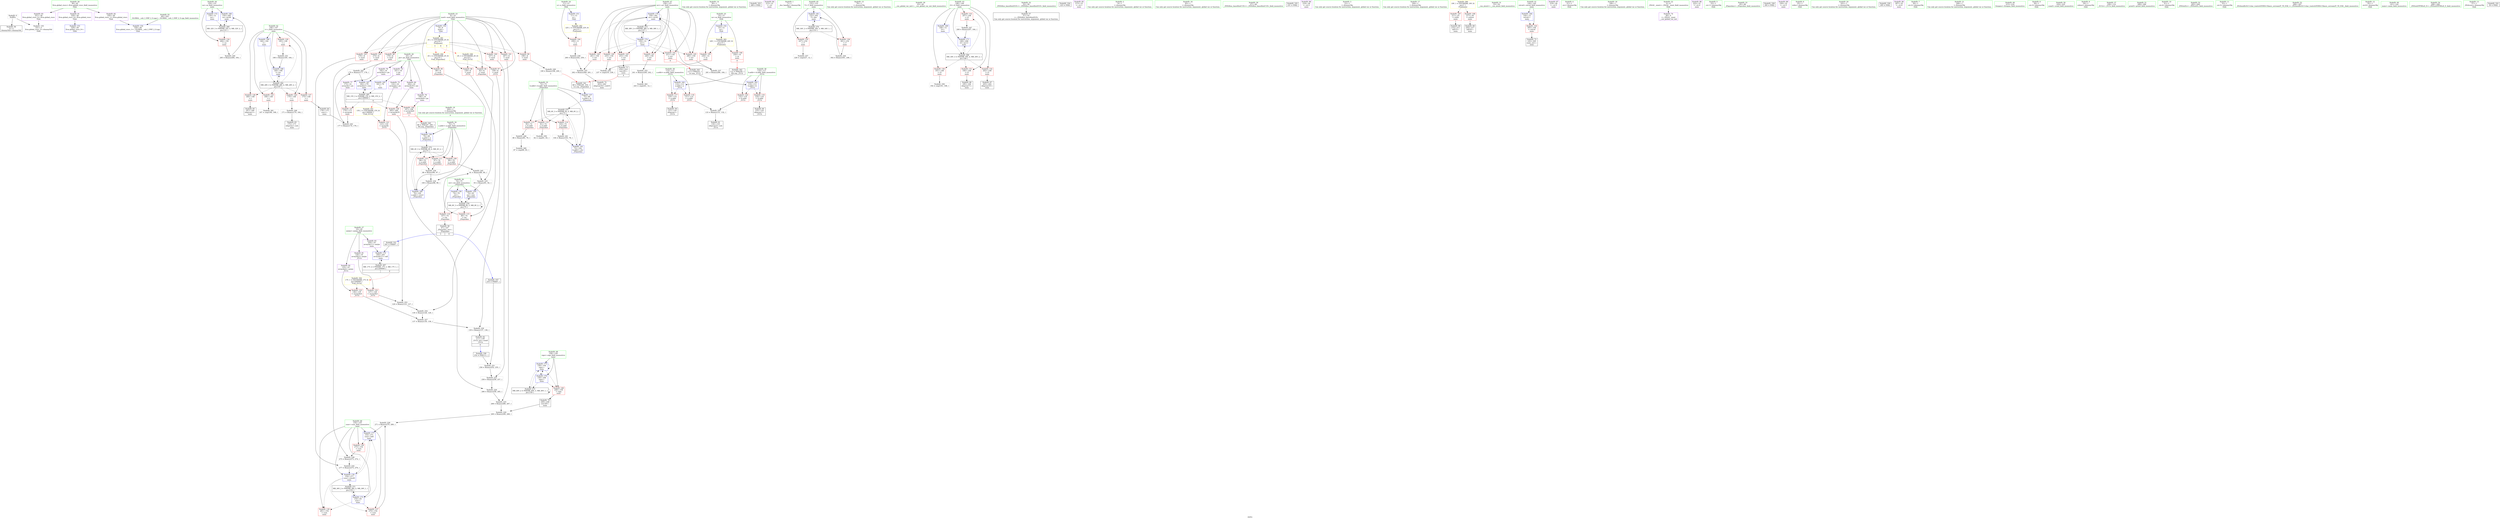 digraph "SVFG" {
	label="SVFG";

	Node0x556cb7b2daf0 [shape=record,color=grey,label="{NodeID: 0\nNullPtr}"];
	Node0x556cb7b2daf0 -> Node0x556cb7b4e420[style=solid];
	Node0x556cb7b2daf0 -> Node0x556cb7b54690[style=solid];
	Node0x556cb7b55b10 [shape=record,color=blue,label="{NodeID: 180\n150\<--285\nca\<--inc44\nmain\n}"];
	Node0x556cb7b55b10 -> Node0x556cb7b681c0[style=dashed];
	Node0x556cb7b4cd00 [shape=record,color=red,label="{NodeID: 97\n138\<--8\n\<--mod\n_Z1Cii\n}"];
	Node0x556cb7b4cd00 -> Node0x556cb7b59a80[style=solid];
	Node0x556cb7b4b090 [shape=record,color=green,label="{NodeID: 14\n39\<--1\n\<--dummyObj\nCan only get source location for instruction, argument, global var or function.}"];
	Node0x556cb7b4d860 [shape=record,color=red,label="{NodeID: 111\n97\<--70\n\<--a.addr\n_Z5quickxx\n}"];
	Node0x556cb7b4d860 -> Node0x556cb7b5a800[style=solid];
	Node0x556cb7b4ba70 [shape=record,color=green,label="{NodeID: 28\n38\<--42\nllvm.global_ctors\<--llvm.global_ctors_field_insensitive\nGlob }"];
	Node0x556cb7b4ba70 -> Node0x556cb7b500f0[style=solid];
	Node0x556cb7b4ba70 -> Node0x556cb7b501f0[style=solid];
	Node0x556cb7b4ba70 -> Node0x556cb7b502f0[style=solid];
	Node0x556cb7b52d40 [shape=record,color=red,label="{NodeID: 125\n166\<--146\n\<--i\nmain\n}"];
	Node0x556cb7b52d40 -> Node0x556cb7b52040[style=solid];
	Node0x556cb7b4c750 [shape=record,color=green,label="{NodeID: 42\n146\<--147\ni\<--i_field_insensitive\nmain\n}"];
	Node0x556cb7b4c750 -> Node0x556cb7b52d40[style=solid];
	Node0x556cb7b4c750 -> Node0x556cb7b52e10[style=solid];
	Node0x556cb7b4c750 -> Node0x556cb7b52ee0[style=solid];
	Node0x556cb7b4c750 -> Node0x556cb7b52fb0[style=solid];
	Node0x556cb7b4c750 -> Node0x556cb7b53080[style=solid];
	Node0x556cb7b4c750 -> Node0x556cb7b54fb0[style=solid];
	Node0x556cb7b4c750 -> Node0x556cb7b55150[style=solid];
	Node0x556cb7b538a0 [shape=record,color=red,label="{NodeID: 139\n291\<--154\n\<--sum\nmain\n}"];
	Node0x556cb7b4e420 [shape=record,color=black,label="{NodeID: 56\n2\<--3\ndummyVal\<--dummyVal\n}"];
	Node0x556cb7b5a380 [shape=record,color=grey,label="{NodeID: 236\n275 = Binary(273, 274, )\n}"];
	Node0x556cb7b5a380 -> Node0x556cb7b59d80[style=solid];
	Node0x556cb7b54490 [shape=record,color=blue,label="{NodeID: 153\n329\<--39\nllvm.global_ctors_0\<--\nGlob }"];
	Node0x556cb7b4efe0 [shape=record,color=black,label="{NodeID: 70\n249\<--248\nconv26\<--\nmain\n}"];
	Node0x556cb7b4efe0 -> Node0x556cb7b59900[style=solid];
	Node0x556cb7b7c4e0 [shape=record,color=black,label="{NodeID: 333\n288 = PHI()\n}"];
	Node0x556cb7b5b880 [shape=record,color=grey,label="{NodeID: 250\n133 = Binary(131, 132, )\n}"];
	Node0x556cb7b5b880 -> Node0x556cb7b4e890[style=solid];
	Node0x556cb7b55080 [shape=record,color=blue,label="{NodeID: 167\n182\<--179\narrayidx2\<--rem\nmain\n}"];
	Node0x556cb7b55080 -> Node0x556cb7b66dc0[style=dashed];
	Node0x556cb7b4fb40 [shape=record,color=purple,label="{NodeID: 84\n212\<--21\n\<--.str\nmain\n}"];
	Node0x556cb7b41cd0 [shape=record,color=green,label="{NodeID: 1\n7\<--1\n__dso_handle\<--dummyObj\nGlob }"];
	Node0x556cb7b668c0 [shape=record,color=black,label="{NodeID: 264\nMR_28V_3 = PHI(MR_28V_4, MR_28V_2, )\npts\{147 \}\n}"];
	Node0x556cb7b668c0 -> Node0x556cb7b52d40[style=dashed];
	Node0x556cb7b668c0 -> Node0x556cb7b52e10[style=dashed];
	Node0x556cb7b668c0 -> Node0x556cb7b52ee0[style=dashed];
	Node0x556cb7b668c0 -> Node0x556cb7b52fb0[style=dashed];
	Node0x556cb7b668c0 -> Node0x556cb7b53080[style=dashed];
	Node0x556cb7b668c0 -> Node0x556cb7b55150[style=dashed];
	Node0x556cb7b55be0 [shape=record,color=blue,label="{NodeID: 181\n152\<--302\nT\<--dec\nmain\n}"];
	Node0x556cb7b55be0 -> Node0x556cb7b686c0[style=dashed];
	Node0x556cb7b4cdd0 [shape=record,color=red,label="{NodeID: 98\n178\<--8\n\<--mod\nmain\n}"];
	Node0x556cb7b4cdd0 -> Node0x556cb7b5ae00[style=solid];
	Node0x556cb7b4b120 [shape=record,color=green,label="{NodeID: 15\n79\<--1\n\<--dummyObj\nCan only get source location for instruction, argument, global var or function.}"];
	Node0x556cb7b4d930 [shape=record,color=red,label="{NodeID: 112\n81\<--72\n\<--b.addr\n_Z5quickxx\n}"];
	Node0x556cb7b4d930 -> Node0x556cb7b51d40[style=solid];
	Node0x556cb7b4bb70 [shape=record,color=green,label="{NodeID: 29\n43\<--44\n__cxx_global_var_init\<--__cxx_global_var_init_field_insensitive\n}"];
	Node0x556cb7b52e10 [shape=record,color=red,label="{NodeID: 126\n170\<--146\n\<--i\nmain\n}"];
	Node0x556cb7b52e10 -> Node0x556cb7b5b580[style=solid];
	Node0x556cb7b4c820 [shape=record,color=green,label="{NodeID: 43\n148\<--149\ni3\<--i3_field_insensitive\nmain\n}"];
	Node0x556cb7b4c820 -> Node0x556cb7b53150[style=solid];
	Node0x556cb7b4c820 -> Node0x556cb7b53220[style=solid];
	Node0x556cb7b4c820 -> Node0x556cb7b532f0[style=solid];
	Node0x556cb7b4c820 -> Node0x556cb7b533c0[style=solid];
	Node0x556cb7b4c820 -> Node0x556cb7b55220[style=solid];
	Node0x556cb7b4c820 -> Node0x556cb7b553c0[style=solid];
	Node0x556cb7b53970 [shape=record,color=red,label="{NodeID: 140\n235\<--156\n\<--err\nmain\n}"];
	Node0x556cb7b53970 -> Node0x556cb7b51bc0[style=solid];
	Node0x556cb7b4e520 [shape=record,color=black,label="{NodeID: 57\n51\<--52\n\<--_ZNSt8ios_base4InitD1Ev\nCan only get source location for instruction, argument, global var or function.}"];
	Node0x556cb7b5a500 [shape=record,color=grey,label="{NodeID: 237\n281 = Binary(280, 164, )\n}"];
	Node0x556cb7b5a500 -> Node0x556cb7b55a40[style=solid];
	Node0x556cb7b54590 [shape=record,color=blue,label="{NodeID: 154\n330\<--40\nllvm.global_ctors_1\<--_GLOBAL__sub_I_ONP_2_0.cpp\nGlob }"];
	Node0x556cb7b4f0b0 [shape=record,color=black,label="{NodeID: 71\n254\<--253\nconv28\<--\nmain\n|{<s0>9}}"];
	Node0x556cb7b4f0b0:s0 -> Node0x556cb7b7d040[style=solid,color=red];
	Node0x556cb7b7c700 [shape=record,color=black,label="{NodeID: 334\n223 = PHI()\n}"];
	Node0x556cb7b5ba00 [shape=record,color=grey,label="{NodeID: 251\n186 = Binary(185, 164, )\n}"];
	Node0x556cb7b5ba00 -> Node0x556cb7b55150[style=solid];
	Node0x556cb7b55150 [shape=record,color=blue,label="{NodeID: 168\n146\<--186\ni\<--inc\nmain\n}"];
	Node0x556cb7b55150 -> Node0x556cb7b668c0[style=dashed];
	Node0x556cb7b4fc10 [shape=record,color=purple,label="{NodeID: 85\n213\<--23\n\<--.str.1\nmain\n}"];
	Node0x556cb7b2dd50 [shape=record,color=green,label="{NodeID: 2\n9\<--1\n\<--dummyObj\nCan only get source location for instruction, argument, global var or function.}"];
	Node0x556cb7b66dc0 [shape=record,color=black,label="{NodeID: 265\nMR_15V_3 = PHI(MR_15V_4, MR_15V_2, )\npts\{180000 \}\n|{|<s4>8}}"];
	Node0x556cb7b66dc0 -> Node0x556cb7b53f20[style=dashed];
	Node0x556cb7b66dc0 -> Node0x556cb7b53ff0[style=dashed];
	Node0x556cb7b66dc0 -> Node0x556cb7b540c0[style=dashed];
	Node0x556cb7b66dc0 -> Node0x556cb7b55080[style=dashed];
	Node0x556cb7b66dc0:s4 -> Node0x556cb7b6ddd0[style=dashed,color=red];
	Node0x556cb7b4cea0 [shape=record,color=red,label="{NodeID: 99\n198\<--8\n\<--mod\nmain\n}"];
	Node0x556cb7b4cea0 -> Node0x556cb7b5b700[style=solid];
	Node0x556cb7b4b1b0 [shape=record,color=green,label="{NodeID: 16\n83\<--1\n\<--dummyObj\nCan only get source location for instruction, argument, global var or function.}"];
	Node0x556cb7b4da00 [shape=record,color=red,label="{NodeID: 113\n85\<--72\n\<--b.addr\n_Z5quickxx\n}"];
	Node0x556cb7b4da00 -> Node0x556cb7b5b280[style=solid];
	Node0x556cb7b4bc70 [shape=record,color=green,label="{NodeID: 30\n47\<--48\n_ZNSt8ios_base4InitC1Ev\<--_ZNSt8ios_base4InitC1Ev_field_insensitive\n}"];
	Node0x556cb7b52ee0 [shape=record,color=red,label="{NodeID: 127\n175\<--146\n\<--i\nmain\n}"];
	Node0x556cb7b52ee0 -> Node0x556cb7b4eb00[style=solid];
	Node0x556cb7b4c8f0 [shape=record,color=green,label="{NodeID: 44\n150\<--151\nca\<--ca_field_insensitive\nmain\n}"];
	Node0x556cb7b4c8f0 -> Node0x556cb7b53490[style=solid];
	Node0x556cb7b4c8f0 -> Node0x556cb7b55490[style=solid];
	Node0x556cb7b4c8f0 -> Node0x556cb7b55b10[style=solid];
	Node0x556cb7b53a40 [shape=record,color=red,label="{NodeID: 141\n240\<--156\n\<--err\nmain\n}"];
	Node0x556cb7b53a40 -> Node0x556cb7b5bb80[style=solid];
	Node0x556cb7b4e620 [shape=record,color=black,label="{NodeID: 58\n67\<--107\n_Z5quickxx_ret\<--\n_Z5quickxx\n|{<s0>3|<s1>9}}"];
	Node0x556cb7b4e620:s0 -> Node0x556cb785af70[style=solid,color=blue];
	Node0x556cb7b4e620:s1 -> Node0x556cb7b7caf0[style=solid,color=blue];
	Node0x556cb7b5a680 [shape=record,color=grey,label="{NodeID: 238\n260 = Binary(242, 259, )\n}"];
	Node0x556cb7b5a680 -> Node0x556cb7b51740[style=solid];
	Node0x556cb7b54690 [shape=record,color=blue, style = dotted,label="{NodeID: 155\n331\<--3\nllvm.global_ctors_2\<--dummyVal\nGlob }"];
	Node0x556cb7b4f180 [shape=record,color=black,label="{NodeID: 72\n263\<--262\nidxprom34\<--sub33\nmain\n}"];
	Node0x556cb7b7c800 [shape=record,color=black,label="{NodeID: 335\n231 = PHI()\n}"];
	Node0x556cb7b5bb80 [shape=record,color=grey,label="{NodeID: 252\n241 = Binary(240, 242, )\n}"];
	Node0x556cb7b5bb80 -> Node0x556cb7b521c0[style=solid];
	Node0x556cb7b55220 [shape=record,color=blue,label="{NodeID: 169\n148\<--12\ni3\<--\nmain\n}"];
	Node0x556cb7b55220 -> Node0x556cb7b672c0[style=dashed];
	Node0x556cb7b4fce0 [shape=record,color=purple,label="{NodeID: 86\n218\<--26\n\<--.str.2\nmain\n}"];
	Node0x556cb7b419d0 [shape=record,color=green,label="{NodeID: 3\n12\<--1\n\<--dummyObj\nCan only get source location for instruction, argument, global var or function.}"];
	Node0x556cb7b672c0 [shape=record,color=black,label="{NodeID: 266\nMR_30V_3 = PHI(MR_30V_4, MR_30V_2, )\npts\{149 \}\n}"];
	Node0x556cb7b672c0 -> Node0x556cb7b53150[style=dashed];
	Node0x556cb7b672c0 -> Node0x556cb7b53220[style=dashed];
	Node0x556cb7b672c0 -> Node0x556cb7b532f0[style=dashed];
	Node0x556cb7b672c0 -> Node0x556cb7b533c0[style=dashed];
	Node0x556cb7b672c0 -> Node0x556cb7b553c0[style=dashed];
	Node0x556cb7b4cf70 [shape=record,color=red,label="{NodeID: 100\n257\<--8\n\<--mod\nmain\n}"];
	Node0x556cb7b4cf70 -> Node0x556cb7b59f00[style=solid];
	Node0x556cb7b4b240 [shape=record,color=green,label="{NodeID: 17\n164\<--1\n\<--dummyObj\nCan only get source location for instruction, argument, global var or function.}"];
	Node0x556cb7b6b8c0 [shape=record,color=yellow,style=double,label="{NodeID: 280\n19V_1 = ENCHI(MR_19V_0)\npts\{1 \}\nFun[main]}"];
	Node0x556cb7b6b8c0 -> Node0x556cb7b4d520[style=dashed];
	Node0x556cb7b6b8c0 -> Node0x556cb7b4d5f0[style=dashed];
	Node0x556cb7b4dad0 [shape=record,color=red,label="{NodeID: 114\n103\<--72\n\<--b.addr\n_Z5quickxx\n}"];
	Node0x556cb7b4dad0 -> Node0x556cb7b5ab00[style=solid];
	Node0x556cb7b4bd70 [shape=record,color=green,label="{NodeID: 31\n53\<--54\n__cxa_atexit\<--__cxa_atexit_field_insensitive\n}"];
	Node0x556cb7b6d750 [shape=record,color=yellow,style=double,label="{NodeID: 294\n2V_1 = ENCHI(MR_2V_0)\npts\{10 \}\nFun[_Z5quickxx]}"];
	Node0x556cb7b6d750 -> Node0x556cb7b503f0[style=dashed];
	Node0x556cb7b6d750 -> Node0x556cb7b504c0[style=dashed];
	Node0x556cb7b52fb0 [shape=record,color=red,label="{NodeID: 128\n180\<--146\n\<--i\nmain\n}"];
	Node0x556cb7b52fb0 -> Node0x556cb7b4ebd0[style=solid];
	Node0x556cb7b4c9c0 [shape=record,color=green,label="{NodeID: 45\n152\<--153\nT\<--T_field_insensitive\nmain\n}"];
	Node0x556cb7b4c9c0 -> Node0x556cb7b53560[style=solid];
	Node0x556cb7b4c9c0 -> Node0x556cb7b53630[style=solid];
	Node0x556cb7b4c9c0 -> Node0x556cb7b55be0[style=solid];
	Node0x556cb7b59300 [shape=record,color=grey,label="{NodeID: 225\n268 = Binary(266, 267, )\n}"];
	Node0x556cb7b59300 -> Node0x556cb7b59900[style=solid];
	Node0x556cb7b53b10 [shape=record,color=red,label="{NodeID: 142\n251\<--156\n\<--err\nmain\n|{<s0>8}}"];
	Node0x556cb7b53b10:s0 -> Node0x556cb7b7d2d0[style=solid,color=red];
	Node0x556cb7b4e6f0 [shape=record,color=black,label="{NodeID: 59\n121\<--120\nidxprom\<--\n_Z1Cii\n}"];
	Node0x556cb7b5a800 [shape=record,color=grey,label="{NodeID: 239\n98 = Binary(96, 97, )\n}"];
	Node0x556cb7b5a800 -> Node0x556cb7b5a080[style=solid];
	Node0x556cb7b54790 [shape=record,color=blue,label="{NodeID: 156\n70\<--68\na.addr\<--a\n_Z5quickxx\n}"];
	Node0x556cb7b54790 -> Node0x556cb7b69ac0[style=dashed];
	Node0x556cb7b4f250 [shape=record,color=black,label="{NodeID: 73\n143\<--305\nmain_ret\<--\nmain\n}"];
	Node0x556cb7b7c900 [shape=record,color=black,label="{NodeID: 336\n252 = PHI(111, )\n}"];
	Node0x556cb7b7c900 -> Node0x556cb7b59c00[style=solid];
	Node0x556cb7b5bd00 [shape=record,color=grey,label="{NodeID: 253\n128 = Binary(123, 127, )\n}"];
	Node0x556cb7b5bd00 -> Node0x556cb7b515c0[style=solid];
	Node0x556cb7b552f0 [shape=record,color=blue,label="{NodeID: 170\n204\<--201\narrayidx11\<--call\nmain\n}"];
	Node0x556cb7b552f0 -> Node0x556cb7b677c0[style=dashed];
	Node0x556cb7b4fdb0 [shape=record,color=purple,label="{NodeID: 87\n219\<--28\n\<--.str.3\nmain\n}"];
	Node0x556cb7b430a0 [shape=record,color=green,label="{NodeID: 4\n21\<--1\n.str\<--dummyObj\nGlob }"];
	Node0x556cb7b677c0 [shape=record,color=black,label="{NodeID: 267\nMR_17V_2 = PHI(MR_17V_3, MR_17V_1, )\npts\{200000 \}\n|{|<s1>8}}"];
	Node0x556cb7b677c0 -> Node0x556cb7b552f0[style=dashed];
	Node0x556cb7b677c0:s1 -> Node0x556cb7b6deb0[style=dashed,color=red];
	Node0x556cb7b4d040 [shape=record,color=red,label="{NodeID: 101\n267\<--8\n\<--mod\nmain\n}"];
	Node0x556cb7b4d040 -> Node0x556cb7b59300[style=solid];
	Node0x556cb7b4b2d0 [shape=record,color=green,label="{NodeID: 18\n168\<--1\n\<--dummyObj\nCan only get source location for instruction, argument, global var or function.}"];
	Node0x556cb7b6c3e0 [shape=record,color=yellow,style=double,label="{NodeID: 281\n2V_1 = ENCHI(MR_2V_0)\npts\{10 \}\nFun[main]|{|<s6>3|<s7>8|<s8>9}}"];
	Node0x556cb7b6c3e0 -> Node0x556cb7b4cdd0[style=dashed];
	Node0x556cb7b6c3e0 -> Node0x556cb7b4cea0[style=dashed];
	Node0x556cb7b6c3e0 -> Node0x556cb7b4cf70[style=dashed];
	Node0x556cb7b6c3e0 -> Node0x556cb7b4d040[style=dashed];
	Node0x556cb7b6c3e0 -> Node0x556cb7b4d110[style=dashed];
	Node0x556cb7b6c3e0 -> Node0x556cb7b4d1e0[style=dashed];
	Node0x556cb7b6c3e0:s6 -> Node0x556cb7b6d750[style=dashed,color=red];
	Node0x556cb7b6c3e0:s7 -> Node0x556cb7b6db00[style=dashed,color=red];
	Node0x556cb7b6c3e0:s8 -> Node0x556cb7b6d750[style=dashed,color=red];
	Node0x556cb7b4dba0 [shape=record,color=red,label="{NodeID: 115\n89\<--74\n\<--ret\n_Z5quickxx\n}"];
	Node0x556cb7b4dba0 -> Node0x556cb7b5b100[style=solid];
	Node0x556cb7b4be70 [shape=record,color=green,label="{NodeID: 32\n52\<--58\n_ZNSt8ios_base4InitD1Ev\<--_ZNSt8ios_base4InitD1Ev_field_insensitive\n}"];
	Node0x556cb7b4be70 -> Node0x556cb7b4e520[style=solid];
	Node0x556cb7b53080 [shape=record,color=red,label="{NodeID: 129\n185\<--146\n\<--i\nmain\n}"];
	Node0x556cb7b53080 -> Node0x556cb7b5ba00[style=solid];
	Node0x556cb7b4ca90 [shape=record,color=green,label="{NodeID: 46\n154\<--155\nsum\<--sum_field_insensitive\nmain\n}"];
	Node0x556cb7b4ca90 -> Node0x556cb7b53700[style=solid];
	Node0x556cb7b4ca90 -> Node0x556cb7b537d0[style=solid];
	Node0x556cb7b4ca90 -> Node0x556cb7b538a0[style=solid];
	Node0x556cb7b4ca90 -> Node0x556cb7b55560[style=solid];
	Node0x556cb7b4ca90 -> Node0x556cb7b558a0[style=solid];
	Node0x556cb7b4ca90 -> Node0x556cb7b55970[style=solid];
	Node0x556cb7b59480 [shape=record,color=grey,label="{NodeID: 226\n266 = Binary(258, 265, )\n}"];
	Node0x556cb7b59480 -> Node0x556cb7b59300[style=solid];
	Node0x556cb7b53be0 [shape=record,color=red,label="{NodeID: 143\n253\<--156\n\<--err\nmain\n}"];
	Node0x556cb7b53be0 -> Node0x556cb7b4f0b0[style=solid];
	Node0x556cb7b4e7c0 [shape=record,color=black,label="{NodeID: 60\n125\<--124\nidxprom1\<--\n_Z1Cii\n}"];
	Node0x556cb7b5a980 [shape=record,color=grey,label="{NodeID: 240\n285 = Binary(284, 164, )\n}"];
	Node0x556cb7b5a980 -> Node0x556cb7b55b10[style=solid];
	Node0x556cb7b54860 [shape=record,color=blue,label="{NodeID: 157\n72\<--69\nb.addr\<--b\n_Z5quickxx\n}"];
	Node0x556cb7b54860 -> Node0x556cb7b69fc0[style=dashed];
	Node0x556cb7b4f320 [shape=record,color=purple,label="{NodeID: 74\n49\<--4\n\<--_ZStL8__ioinit\n__cxx_global_var_init\n}"];
	Node0x556cb7b7caf0 [shape=record,color=black,label="{NodeID: 337\n255 = PHI(67, )\n}"];
	Node0x556cb7b7caf0 -> Node0x556cb7b59c00[style=solid];
	Node0x556cb7b515c0 [shape=record,color=grey,label="{NodeID: 254\n130 = Binary(128, 129, )\n}"];
	Node0x556cb7b515c0 -> Node0x556cb7b59600[style=solid];
	Node0x556cb7b553c0 [shape=record,color=blue,label="{NodeID: 171\n148\<--208\ni3\<--inc13\nmain\n}"];
	Node0x556cb7b553c0 -> Node0x556cb7b672c0[style=dashed];
	Node0x556cb7b4fe80 [shape=record,color=purple,label="{NodeID: 88\n222\<--31\n\<--.str.4\nmain\n}"];
	Node0x556cb7b43130 [shape=record,color=green,label="{NodeID: 5\n23\<--1\n.str.1\<--dummyObj\nGlob }"];
	Node0x556cb7b4d110 [shape=record,color=red,label="{NodeID: 102\n274\<--8\n\<--mod\nmain\n}"];
	Node0x556cb7b4d110 -> Node0x556cb7b5a380[style=solid];
	Node0x556cb7b4b360 [shape=record,color=green,label="{NodeID: 19\n200\<--1\n\<--dummyObj\nCan only get source location for instruction, argument, global var or function.|{<s0>9}}"];
	Node0x556cb7b4b360:s0 -> Node0x556cb7b7cdd0[style=solid,color=red];
	Node0x556cb7b6c4c0 [shape=record,color=yellow,style=double,label="{NodeID: 282\n22V_1 = ENCHI(MR_22V_0)\npts\{13 \}\nFun[main]}"];
	Node0x556cb7b6c4c0 -> Node0x556cb7b4d2b0[style=dashed];
	Node0x556cb7b525f0 [shape=record,color=red,label="{NodeID: 116\n107\<--74\n\<--ret\n_Z5quickxx\n}"];
	Node0x556cb7b525f0 -> Node0x556cb7b4e620[style=solid];
	Node0x556cb7b4bf70 [shape=record,color=green,label="{NodeID: 33\n65\<--66\n_Z5quickxx\<--_Z5quickxx_field_insensitive\n}"];
	Node0x556cb7b53150 [shape=record,color=red,label="{NodeID: 130\n191\<--148\n\<--i3\nmain\n}"];
	Node0x556cb7b53150 -> Node0x556cb7b518c0[style=solid];
	Node0x556cb7b4cb60 [shape=record,color=green,label="{NodeID: 47\n156\<--157\nerr\<--err_field_insensitive\nmain\n}"];
	Node0x556cb7b4cb60 -> Node0x556cb7b53970[style=solid];
	Node0x556cb7b4cb60 -> Node0x556cb7b53a40[style=solid];
	Node0x556cb7b4cb60 -> Node0x556cb7b53b10[style=solid];
	Node0x556cb7b4cb60 -> Node0x556cb7b53be0[style=solid];
	Node0x556cb7b4cb60 -> Node0x556cb7b53cb0[style=solid];
	Node0x556cb7b4cb60 -> Node0x556cb7b53d80[style=solid];
	Node0x556cb7b4cb60 -> Node0x556cb7b55630[style=solid];
	Node0x556cb7b4cb60 -> Node0x556cb7b55a40[style=solid];
	Node0x556cb7b59600 [shape=record,color=grey,label="{NodeID: 227\n137 = Binary(130, 136, )\n}"];
	Node0x556cb7b59600 -> Node0x556cb7b59a80[style=solid];
	Node0x556cb7b53cb0 [shape=record,color=red,label="{NodeID: 144\n261\<--156\n\<--err\nmain\n}"];
	Node0x556cb7b53cb0 -> Node0x556cb7b51740[style=solid];
	Node0x556cb7b4e890 [shape=record,color=black,label="{NodeID: 61\n134\<--133\nidxprom3\<--sub\n_Z1Cii\n}"];
	Node0x556cb7b5ab00 [shape=record,color=grey,label="{NodeID: 241\n104 = Binary(103, 79, )\n}"];
	Node0x556cb7b5ab00 -> Node0x556cb7b54ba0[style=solid];
	Node0x556cb7b54930 [shape=record,color=blue,label="{NodeID: 158\n74\<--79\nret\<--\n_Z5quickxx\n}"];
	Node0x556cb7b54930 -> Node0x556cb7b6a4c0[style=dashed];
	Node0x556cb7b4f3f0 [shape=record,color=purple,label="{NodeID: 75\n122\<--16\narrayidx\<--jie\n_Z1Cii\n}"];
	Node0x556cb7b4f3f0 -> Node0x556cb7b52a00[style=solid];
	Node0x556cb7b7cc30 [shape=record,color=black,label="{NodeID: 338\n292 = PHI()\n}"];
	Node0x556cb7b51740 [shape=record,color=grey,label="{NodeID: 255\n262 = Binary(260, 261, )\n}"];
	Node0x556cb7b51740 -> Node0x556cb7b4f180[style=solid];
	Node0x556cb7b55490 [shape=record,color=blue,label="{NodeID: 172\n150\<--12\nca\<--\nmain\n}"];
	Node0x556cb7b55490 -> Node0x556cb7b681c0[style=dashed];
	Node0x556cb7b4ff50 [shape=record,color=purple,label="{NodeID: 89\n230\<--33\n\<--.str.5\nmain\n}"];
	Node0x556cb7b42d40 [shape=record,color=green,label="{NodeID: 6\n25\<--1\nstdin\<--dummyObj\nGlob }"];
	Node0x556cb7b681c0 [shape=record,color=black,label="{NodeID: 269\nMR_32V_3 = PHI(MR_32V_4, MR_32V_2, )\npts\{151 \}\n}"];
	Node0x556cb7b681c0 -> Node0x556cb7b53490[style=dashed];
	Node0x556cb7b681c0 -> Node0x556cb7b55b10[style=dashed];
	Node0x556cb7b4d1e0 [shape=record,color=red,label="{NodeID: 103\n276\<--8\n\<--mod\nmain\n}"];
	Node0x556cb7b4d1e0 -> Node0x556cb7b59d80[style=solid];
	Node0x556cb7b4b3f0 [shape=record,color=green,label="{NodeID: 20\n242\<--1\n\<--dummyObj\nCan only get source location for instruction, argument, global var or function.}"];
	Node0x556cb7b6c5a0 [shape=record,color=yellow,style=double,label="{NodeID: 283\n24V_1 = ENCHI(MR_24V_0)\npts\{15 \}\nFun[main]}"];
	Node0x556cb7b6c5a0 -> Node0x556cb7b4d380[style=dashed];
	Node0x556cb7b6c5a0 -> Node0x556cb7b4d450[style=dashed];
	Node0x556cb7b526c0 [shape=record,color=red,label="{NodeID: 117\n120\<--114\n\<--a.addr\n_Z1Cii\n}"];
	Node0x556cb7b526c0 -> Node0x556cb7b4e6f0[style=solid];
	Node0x556cb7b4c070 [shape=record,color=green,label="{NodeID: 34\n70\<--71\na.addr\<--a.addr_field_insensitive\n_Z5quickxx\n}"];
	Node0x556cb7b4c070 -> Node0x556cb7b4d6c0[style=solid];
	Node0x556cb7b4c070 -> Node0x556cb7b4d790[style=solid];
	Node0x556cb7b4c070 -> Node0x556cb7b4d860[style=solid];
	Node0x556cb7b4c070 -> Node0x556cb7b54790[style=solid];
	Node0x556cb7b4c070 -> Node0x556cb7b54ad0[style=solid];
	Node0x556cb7b53220 [shape=record,color=red,label="{NodeID: 131\n194\<--148\n\<--i3\nmain\n}"];
	Node0x556cb7b53220 -> Node0x556cb7b4eca0[style=solid];
	Node0x556cb7b4dc50 [shape=record,color=green,label="{NodeID: 48\n158\<--159\nsign\<--sign_field_insensitive\nmain\n}"];
	Node0x556cb7b4dc50 -> Node0x556cb7b53e50[style=solid];
	Node0x556cb7b4dc50 -> Node0x556cb7b55700[style=solid];
	Node0x556cb7b4dc50 -> Node0x556cb7b557d0[style=solid];
	Node0x556cb7b59780 [shape=record,color=grey,label="{NodeID: 228\n271 = Binary(270, 269, )\n}"];
	Node0x556cb7b59780 -> Node0x556cb7b558a0[style=solid];
	Node0x556cb7b53d80 [shape=record,color=red,label="{NodeID: 145\n280\<--156\n\<--err\nmain\n}"];
	Node0x556cb7b53d80 -> Node0x556cb7b5a500[style=solid];
	Node0x556cb7b4e960 [shape=record,color=black,label="{NodeID: 62\n111\<--139\n_Z1Cii_ret\<--rem6\n_Z1Cii\n|{<s0>8}}"];
	Node0x556cb7b4e960:s0 -> Node0x556cb7b7c900[style=solid,color=blue];
	Node0x556cb7b5ac80 [shape=record,color=grey,label="{NodeID: 242\n177 = Binary(174, 176, )\n}"];
	Node0x556cb7b5ac80 -> Node0x556cb7b5ae00[style=solid];
	Node0x556cb7b54a00 [shape=record,color=blue,label="{NodeID: 159\n74\<--93\nret\<--rem\n_Z5quickxx\n}"];
	Node0x556cb7b54a00 -> Node0x556cb7b6a4c0[style=dashed];
	Node0x556cb7b4f4c0 [shape=record,color=purple,label="{NodeID: 76\n161\<--16\n\<--jie\nmain\n}"];
	Node0x556cb7b4f4c0 -> Node0x556cb7b54ee0[style=solid];
	Node0x556cb7b7cd00 [shape=record,color=black,label="{NodeID: 339\n295 = PHI()\n}"];
	Node0x556cb7b518c0 [shape=record,color=grey,label="{NodeID: 256\n192 = cmp(191, 168, )\n}"];
	Node0x556cb7b55560 [shape=record,color=blue,label="{NodeID: 173\n154\<--83\nsum\<--\nmain\n}"];
	Node0x556cb7b55560 -> Node0x556cb7b53700[style=dashed];
	Node0x556cb7b55560 -> Node0x556cb7b538a0[style=dashed];
	Node0x556cb7b55560 -> Node0x556cb7b558a0[style=dashed];
	Node0x556cb7b55560 -> Node0x556cb7b68bc0[style=dashed];
	Node0x556cb7b50020 [shape=record,color=purple,label="{NodeID: 90\n287\<--35\n\<--.str.6\nmain\n}"];
	Node0x556cb7b42dd0 [shape=record,color=green,label="{NodeID: 7\n26\<--1\n.str.2\<--dummyObj\nGlob }"];
	Node0x556cb7b686c0 [shape=record,color=black,label="{NodeID: 270\nMR_34V_2 = PHI(MR_34V_3, MR_34V_1, )\npts\{153 \}\n}"];
	Node0x556cb7b686c0 -> Node0x556cb7b53560[style=dashed];
	Node0x556cb7b686c0 -> Node0x556cb7b53630[style=dashed];
	Node0x556cb7b686c0 -> Node0x556cb7b55be0[style=dashed];
	Node0x556cb7b4d2b0 [shape=record,color=red,label="{NodeID: 104\n259\<--11\n\<--n\nmain\n}"];
	Node0x556cb7b4d2b0 -> Node0x556cb7b5a680[style=solid];
	Node0x556cb7b4b4c0 [shape=record,color=green,label="{NodeID: 21\n246\<--1\n\<--dummyObj\nCan only get source location for instruction, argument, global var or function.}"];
	Node0x556cb7b52790 [shape=record,color=red,label="{NodeID: 118\n131\<--114\n\<--a.addr\n_Z1Cii\n}"];
	Node0x556cb7b52790 -> Node0x556cb7b5b880[style=solid];
	Node0x556cb7b4c140 [shape=record,color=green,label="{NodeID: 35\n72\<--73\nb.addr\<--b.addr_field_insensitive\n_Z5quickxx\n}"];
	Node0x556cb7b4c140 -> Node0x556cb7b4d930[style=solid];
	Node0x556cb7b4c140 -> Node0x556cb7b4da00[style=solid];
	Node0x556cb7b4c140 -> Node0x556cb7b4dad0[style=solid];
	Node0x556cb7b4c140 -> Node0x556cb7b54860[style=solid];
	Node0x556cb7b4c140 -> Node0x556cb7b54ba0[style=solid];
	Node0x556cb7b6db00 [shape=record,color=yellow,style=double,label="{NodeID: 298\n2V_1 = ENCHI(MR_2V_0)\npts\{10 \}\nFun[_Z1Cii]}"];
	Node0x556cb7b6db00 -> Node0x556cb7b4cc30[style=dashed];
	Node0x556cb7b6db00 -> Node0x556cb7b4cd00[style=dashed];
	Node0x556cb7b532f0 [shape=record,color=red,label="{NodeID: 132\n202\<--148\n\<--i3\nmain\n}"];
	Node0x556cb7b532f0 -> Node0x556cb7b4ed70[style=solid];
	Node0x556cb7b4dd20 [shape=record,color=green,label="{NodeID: 49\n215\<--216\nfreopen\<--freopen_field_insensitive\n}"];
	Node0x556cb7b59900 [shape=record,color=grey,label="{NodeID: 229\n269 = Binary(249, 268, )\n}"];
	Node0x556cb7b59900 -> Node0x556cb7b59780[style=solid];
	Node0x556cb7b53e50 [shape=record,color=red,label="{NodeID: 146\n248\<--158\n\<--sign\nmain\n}"];
	Node0x556cb7b53e50 -> Node0x556cb7b4efe0[style=solid];
	Node0x556cb7b4ea30 [shape=record,color=black,label="{NodeID: 63\n172\<--171\nidxprom\<--sub\nmain\n}"];
	Node0x556cb7b5ae00 [shape=record,color=grey,label="{NodeID: 243\n179 = Binary(177, 178, )\n}"];
	Node0x556cb7b5ae00 -> Node0x556cb7b55080[style=solid];
	Node0x556cb7b54ad0 [shape=record,color=blue,label="{NodeID: 160\n70\<--100\na.addr\<--rem3\n_Z5quickxx\n}"];
	Node0x556cb7b54ad0 -> Node0x556cb7b69ac0[style=dashed];
	Node0x556cb7b4f590 [shape=record,color=purple,label="{NodeID: 77\n173\<--16\narrayidx\<--jie\nmain\n}"];
	Node0x556cb7b4f590 -> Node0x556cb7b53f20[style=solid];
	Node0x556cb7b7cdd0 [shape=record,color=black,label="{NodeID: 340\n68 = PHI(197, 200, )\n0th arg _Z5quickxx }"];
	Node0x556cb7b7cdd0 -> Node0x556cb7b54790[style=solid];
	Node0x556cb7b51a40 [shape=record,color=grey,label="{NodeID: 257\n228 = cmp(227, 12, )\n}"];
	Node0x556cb7b55630 [shape=record,color=blue,label="{NodeID: 174\n156\<--12\nerr\<--\nmain\n}"];
	Node0x556cb7b55630 -> Node0x556cb7b53970[style=dashed];
	Node0x556cb7b55630 -> Node0x556cb7b53a40[style=dashed];
	Node0x556cb7b55630 -> Node0x556cb7b53b10[style=dashed];
	Node0x556cb7b55630 -> Node0x556cb7b53be0[style=dashed];
	Node0x556cb7b55630 -> Node0x556cb7b53cb0[style=dashed];
	Node0x556cb7b55630 -> Node0x556cb7b53d80[style=dashed];
	Node0x556cb7b55630 -> Node0x556cb7b55a40[style=dashed];
	Node0x556cb7b55630 -> Node0x556cb7b690c0[style=dashed];
	Node0x556cb7b500f0 [shape=record,color=purple,label="{NodeID: 91\n329\<--38\nllvm.global_ctors_0\<--llvm.global_ctors\nGlob }"];
	Node0x556cb7b500f0 -> Node0x556cb7b54490[style=solid];
	Node0x556cb7b42e60 [shape=record,color=green,label="{NodeID: 8\n28\<--1\n.str.3\<--dummyObj\nGlob }"];
	Node0x556cb7b68bc0 [shape=record,color=black,label="{NodeID: 271\nMR_36V_2 = PHI(MR_36V_4, MR_36V_1, )\npts\{155 \}\n}"];
	Node0x556cb7b68bc0 -> Node0x556cb7b55560[style=dashed];
	Node0x556cb7b4d380 [shape=record,color=red,label="{NodeID: 105\n236\<--14\n\<--m\nmain\n}"];
	Node0x556cb7b4d380 -> Node0x556cb7b51bc0[style=solid];
	Node0x556cb7b4b590 [shape=record,color=green,label="{NodeID: 22\n4\<--6\n_ZStL8__ioinit\<--_ZStL8__ioinit_field_insensitive\nGlob }"];
	Node0x556cb7b4b590 -> Node0x556cb7b4f320[style=solid];
	Node0x556cb7b52860 [shape=record,color=red,label="{NodeID: 119\n124\<--116\n\<--b.addr\n_Z1Cii\n}"];
	Node0x556cb7b52860 -> Node0x556cb7b4e7c0[style=solid];
	Node0x556cb7b4c210 [shape=record,color=green,label="{NodeID: 36\n74\<--75\nret\<--ret_field_insensitive\n_Z5quickxx\n}"];
	Node0x556cb7b4c210 -> Node0x556cb7b4dba0[style=solid];
	Node0x556cb7b4c210 -> Node0x556cb7b525f0[style=solid];
	Node0x556cb7b4c210 -> Node0x556cb7b54930[style=solid];
	Node0x556cb7b4c210 -> Node0x556cb7b54a00[style=solid];
	Node0x556cb7b533c0 [shape=record,color=red,label="{NodeID: 133\n207\<--148\n\<--i3\nmain\n}"];
	Node0x556cb7b533c0 -> Node0x556cb7b5b400[style=solid];
	Node0x556cb7b4de20 [shape=record,color=green,label="{NodeID: 50\n224\<--225\nscanf\<--scanf_field_insensitive\n}"];
	Node0x556cb7b59a80 [shape=record,color=grey,label="{NodeID: 230\n139 = Binary(137, 138, )\n}"];
	Node0x556cb7b59a80 -> Node0x556cb7b4e960[style=solid];
	Node0x556cb7b53f20 [shape=record,color=red,label="{NodeID: 147\n174\<--173\n\<--arrayidx\nmain\n}"];
	Node0x556cb7b53f20 -> Node0x556cb7b5ac80[style=solid];
	Node0x556cb7b4eb00 [shape=record,color=black,label="{NodeID: 64\n176\<--175\nconv\<--\nmain\n}"];
	Node0x556cb7b4eb00 -> Node0x556cb7b5ac80[style=solid];
	Node0x556cb7b5af80 [shape=record,color=grey,label="{NodeID: 244\n302 = Binary(301, 246, )\n}"];
	Node0x556cb7b5af80 -> Node0x556cb7b55be0[style=solid];
	Node0x556cb7b54ba0 [shape=record,color=blue,label="{NodeID: 161\n72\<--104\nb.addr\<--shr\n_Z5quickxx\n}"];
	Node0x556cb7b54ba0 -> Node0x556cb7b69fc0[style=dashed];
	Node0x556cb7b4f660 [shape=record,color=purple,label="{NodeID: 78\n182\<--16\narrayidx2\<--jie\nmain\n}"];
	Node0x556cb7b4f660 -> Node0x556cb7b55080[style=solid];
	Node0x556cb7b7d040 [shape=record,color=black,label="{NodeID: 341\n69 = PHI(199, 254, )\n1st arg _Z5quickxx }"];
	Node0x556cb7b7d040 -> Node0x556cb7b54860[style=solid];
	Node0x556cb7b51bc0 [shape=record,color=grey,label="{NodeID: 258\n237 = cmp(235, 236, )\n}"];
	Node0x556cb7b55700 [shape=record,color=blue,label="{NodeID: 175\n158\<--164\nsign\<--\nmain\n}"];
	Node0x556cb7b55700 -> Node0x556cb7b53e50[style=dashed];
	Node0x556cb7b55700 -> Node0x556cb7b55700[style=dashed];
	Node0x556cb7b55700 -> Node0x556cb7b557d0[style=dashed];
	Node0x556cb7b55700 -> Node0x556cb7b695c0[style=dashed];
	Node0x556cb7b501f0 [shape=record,color=purple,label="{NodeID: 92\n330\<--38\nllvm.global_ctors_1\<--llvm.global_ctors\nGlob }"];
	Node0x556cb7b501f0 -> Node0x556cb7b54590[style=solid];
	Node0x556cb7b42ef0 [shape=record,color=green,label="{NodeID: 9\n30\<--1\nstdout\<--dummyObj\nGlob }"];
	Node0x556cb7b690c0 [shape=record,color=black,label="{NodeID: 272\nMR_38V_2 = PHI(MR_38V_4, MR_38V_1, )\npts\{157 \}\n}"];
	Node0x556cb7b690c0 -> Node0x556cb7b55630[style=dashed];
	Node0x556cb7b4d450 [shape=record,color=red,label="{NodeID: 106\n250\<--14\n\<--m\nmain\n|{<s0>8}}"];
	Node0x556cb7b4d450:s0 -> Node0x556cb7b7d1c0[style=solid,color=red];
	Node0x556cb7b4b660 [shape=record,color=green,label="{NodeID: 23\n8\<--10\nmod\<--mod_field_insensitive\nGlob }"];
	Node0x556cb7b4b660 -> Node0x556cb7b503f0[style=solid];
	Node0x556cb7b4b660 -> Node0x556cb7b504c0[style=solid];
	Node0x556cb7b4b660 -> Node0x556cb7b4cc30[style=solid];
	Node0x556cb7b4b660 -> Node0x556cb7b4cd00[style=solid];
	Node0x556cb7b4b660 -> Node0x556cb7b4cdd0[style=solid];
	Node0x556cb7b4b660 -> Node0x556cb7b4cea0[style=solid];
	Node0x556cb7b4b660 -> Node0x556cb7b4cf70[style=solid];
	Node0x556cb7b4b660 -> Node0x556cb7b4d040[style=solid];
	Node0x556cb7b4b660 -> Node0x556cb7b4d110[style=solid];
	Node0x556cb7b4b660 -> Node0x556cb7b4d1e0[style=solid];
	Node0x556cb7b4b660 -> Node0x556cb7b54190[style=solid];
	Node0x556cb7b52930 [shape=record,color=red,label="{NodeID: 120\n132\<--116\n\<--b.addr\n_Z1Cii\n}"];
	Node0x556cb7b52930 -> Node0x556cb7b5b880[style=solid];
	Node0x556cb7b4c2e0 [shape=record,color=green,label="{NodeID: 37\n109\<--110\n_Z1Cii\<--_Z1Cii_field_insensitive\n}"];
	Node0x556cb7b53490 [shape=record,color=red,label="{NodeID: 134\n284\<--150\n\<--ca\nmain\n}"];
	Node0x556cb7b53490 -> Node0x556cb7b5a980[style=solid];
	Node0x556cb7b4df20 [shape=record,color=green,label="{NodeID: 51\n289\<--290\nprintf\<--printf_field_insensitive\n}"];
	Node0x556cb7b59c00 [shape=record,color=grey,label="{NodeID: 231\n256 = Binary(252, 255, )\n}"];
	Node0x556cb7b59c00 -> Node0x556cb7b59f00[style=solid];
	Node0x556cb7b53ff0 [shape=record,color=red,label="{NodeID: 148\n197\<--196\n\<--arrayidx8\nmain\n|{<s0>3}}"];
	Node0x556cb7b53ff0:s0 -> Node0x556cb7b7cdd0[style=solid,color=red];
	Node0x556cb7b4ebd0 [shape=record,color=black,label="{NodeID: 65\n181\<--180\nidxprom1\<--\nmain\n}"];
	Node0x556cb7b5b100 [shape=record,color=grey,label="{NodeID: 245\n91 = Binary(89, 90, )\n}"];
	Node0x556cb7b5b100 -> Node0x556cb7b5a200[style=solid];
	Node0x556cb7b54c70 [shape=record,color=blue,label="{NodeID: 162\n114\<--112\na.addr\<--a\n_Z1Cii\n}"];
	Node0x556cb7b54c70 -> Node0x556cb7b526c0[style=dashed];
	Node0x556cb7b54c70 -> Node0x556cb7b52790[style=dashed];
	Node0x556cb7b4f730 [shape=record,color=purple,label="{NodeID: 79\n196\<--16\narrayidx8\<--jie\nmain\n}"];
	Node0x556cb7b4f730 -> Node0x556cb7b53ff0[style=solid];
	Node0x556cb7b7d1c0 [shape=record,color=black,label="{NodeID: 342\n112 = PHI(250, )\n0th arg _Z1Cii }"];
	Node0x556cb7b7d1c0 -> Node0x556cb7b54c70[style=solid];
	Node0x556cb7b51d40 [shape=record,color=grey,label="{NodeID: 259\n82 = cmp(81, 83, )\n}"];
	Node0x556cb7b557d0 [shape=record,color=blue,label="{NodeID: 176\n158\<--246\nsign\<--\nmain\n}"];
	Node0x556cb7b557d0 -> Node0x556cb7b53e50[style=dashed];
	Node0x556cb7b557d0 -> Node0x556cb7b55700[style=dashed];
	Node0x556cb7b557d0 -> Node0x556cb7b695c0[style=dashed];
	Node0x556cb7b502f0 [shape=record,color=purple,label="{NodeID: 93\n331\<--38\nllvm.global_ctors_2\<--llvm.global_ctors\nGlob }"];
	Node0x556cb7b502f0 -> Node0x556cb7b54690[style=solid];
	Node0x556cb7b41dc0 [shape=record,color=green,label="{NodeID: 10\n31\<--1\n.str.4\<--dummyObj\nGlob }"];
	Node0x556cb7b695c0 [shape=record,color=black,label="{NodeID: 273\nMR_40V_2 = PHI(MR_40V_3, MR_40V_1, )\npts\{159 \}\n}"];
	Node0x556cb7b695c0 -> Node0x556cb7b55700[style=dashed];
	Node0x556cb7b695c0 -> Node0x556cb7b695c0[style=dashed];
	Node0x556cb7b4d520 [shape=record,color=red,label="{NodeID: 107\n211\<--25\n\<--stdin\nmain\n}"];
	Node0x556cb7b4d520 -> Node0x556cb7b4ee40[style=solid];
	Node0x556cb7b4b730 [shape=record,color=green,label="{NodeID: 24\n11\<--13\nn\<--n_field_insensitive\nGlob }"];
	Node0x556cb7b4b730 -> Node0x556cb7b4d2b0[style=solid];
	Node0x556cb7b4b730 -> Node0x556cb7b54290[style=solid];
	Node0x556cb7b52a00 [shape=record,color=red,label="{NodeID: 121\n123\<--122\n\<--arrayidx\n_Z1Cii\n}"];
	Node0x556cb7b52a00 -> Node0x556cb7b5bd00[style=solid];
	Node0x556cb7b4c3e0 [shape=record,color=green,label="{NodeID: 38\n114\<--115\na.addr\<--a.addr_field_insensitive\n_Z1Cii\n}"];
	Node0x556cb7b4c3e0 -> Node0x556cb7b526c0[style=solid];
	Node0x556cb7b4c3e0 -> Node0x556cb7b52790[style=solid];
	Node0x556cb7b4c3e0 -> Node0x556cb7b54c70[style=solid];
	Node0x556cb7b6ddd0 [shape=record,color=yellow,style=double,label="{NodeID: 301\n15V_1 = ENCHI(MR_15V_0)\npts\{180000 \}\nFun[_Z1Cii]}"];
	Node0x556cb7b6ddd0 -> Node0x556cb7b52a00[style=dashed];
	Node0x556cb7b53560 [shape=record,color=red,label="{NodeID: 135\n227\<--152\n\<--T\nmain\n}"];
	Node0x556cb7b53560 -> Node0x556cb7b51a40[style=solid];
	Node0x556cb7b4e020 [shape=record,color=green,label="{NodeID: 52\n293\<--294\n_ZNSolsEx\<--_ZNSolsEx_field_insensitive\n}"];
	Node0x556cb7b59d80 [shape=record,color=grey,label="{NodeID: 232\n277 = Binary(275, 276, )\n}"];
	Node0x556cb7b59d80 -> Node0x556cb7b55970[style=solid];
	Node0x556cb7b540c0 [shape=record,color=red,label="{NodeID: 149\n265\<--264\n\<--arrayidx35\nmain\n}"];
	Node0x556cb7b540c0 -> Node0x556cb7b59480[style=solid];
	Node0x556cb7b4eca0 [shape=record,color=black,label="{NodeID: 66\n195\<--194\nidxprom7\<--\nmain\n}"];
	Node0x556cb7b5b280 [shape=record,color=grey,label="{NodeID: 246\n86 = Binary(85, 79, )\n}"];
	Node0x556cb7b5b280 -> Node0x556cb7b51ec0[style=solid];
	Node0x556cb7b54d40 [shape=record,color=blue,label="{NodeID: 163\n116\<--113\nb.addr\<--b\n_Z1Cii\n}"];
	Node0x556cb7b54d40 -> Node0x556cb7b52860[style=dashed];
	Node0x556cb7b54d40 -> Node0x556cb7b52930[style=dashed];
	Node0x556cb7b4f800 [shape=record,color=purple,label="{NodeID: 80\n264\<--16\narrayidx35\<--jie\nmain\n}"];
	Node0x556cb7b4f800 -> Node0x556cb7b540c0[style=solid];
	Node0x556cb7b7d2d0 [shape=record,color=black,label="{NodeID: 343\n113 = PHI(251, )\n1st arg _Z1Cii }"];
	Node0x556cb7b7d2d0 -> Node0x556cb7b54d40[style=solid];
	Node0x556cb7b51ec0 [shape=record,color=grey,label="{NodeID: 260\n87 = cmp(86, 83, )\n}"];
	Node0x556cb7b558a0 [shape=record,color=blue,label="{NodeID: 177\n154\<--271\nsum\<--add\nmain\n}"];
	Node0x556cb7b558a0 -> Node0x556cb7b537d0[style=dashed];
	Node0x556cb7b558a0 -> Node0x556cb7b55970[style=dashed];
	Node0x556cb7b503f0 [shape=record,color=red,label="{NodeID: 94\n92\<--8\n\<--mod\n_Z5quickxx\n}"];
	Node0x556cb7b503f0 -> Node0x556cb7b5a200[style=solid];
	Node0x556cb7b41e50 [shape=record,color=green,label="{NodeID: 11\n33\<--1\n.str.5\<--dummyObj\nGlob }"];
	Node0x556cb7b69ac0 [shape=record,color=black,label="{NodeID: 274\nMR_4V_3 = PHI(MR_4V_4, MR_4V_2, )\npts\{71 \}\n}"];
	Node0x556cb7b69ac0 -> Node0x556cb7b4d6c0[style=dashed];
	Node0x556cb7b69ac0 -> Node0x556cb7b4d790[style=dashed];
	Node0x556cb7b69ac0 -> Node0x556cb7b4d860[style=dashed];
	Node0x556cb7b69ac0 -> Node0x556cb7b54ad0[style=dashed];
	Node0x556cb7b4d5f0 [shape=record,color=red,label="{NodeID: 108\n217\<--30\n\<--stdout\nmain\n}"];
	Node0x556cb7b4d5f0 -> Node0x556cb7b4ef10[style=solid];
	Node0x556cb7b4b800 [shape=record,color=green,label="{NodeID: 25\n14\<--15\nm\<--m_field_insensitive\nGlob }"];
	Node0x556cb7b4b800 -> Node0x556cb7b4d380[style=solid];
	Node0x556cb7b4b800 -> Node0x556cb7b4d450[style=solid];
	Node0x556cb7b4b800 -> Node0x556cb7b54390[style=solid];
	Node0x556cb7b52ad0 [shape=record,color=red,label="{NodeID: 122\n127\<--126\n\<--arrayidx2\n_Z1Cii\n}"];
	Node0x556cb7b52ad0 -> Node0x556cb7b5bd00[style=solid];
	Node0x556cb7b4c4b0 [shape=record,color=green,label="{NodeID: 39\n116\<--117\nb.addr\<--b.addr_field_insensitive\n_Z1Cii\n}"];
	Node0x556cb7b4c4b0 -> Node0x556cb7b52860[style=solid];
	Node0x556cb7b4c4b0 -> Node0x556cb7b52930[style=solid];
	Node0x556cb7b4c4b0 -> Node0x556cb7b54d40[style=solid];
	Node0x556cb7b6deb0 [shape=record,color=yellow,style=double,label="{NodeID: 302\n17V_1 = ENCHI(MR_17V_0)\npts\{200000 \}\nFun[_Z1Cii]}"];
	Node0x556cb7b6deb0 -> Node0x556cb7b52ad0[style=dashed];
	Node0x556cb7b6deb0 -> Node0x556cb7b52ba0[style=dashed];
	Node0x556cb7b53630 [shape=record,color=red,label="{NodeID: 136\n301\<--152\n\<--T\nmain\n}"];
	Node0x556cb7b53630 -> Node0x556cb7b5af80[style=solid];
	Node0x556cb7b4e120 [shape=record,color=green,label="{NodeID: 53\n296\<--297\n_ZSt4endlIcSt11char_traitsIcEERSt13basic_ostreamIT_T0_ES6_\<--_ZSt4endlIcSt11char_traitsIcEERSt13basic_ostreamIT_T0_ES6__field_insensitive\n}"];
	Node0x556cb7b59f00 [shape=record,color=grey,label="{NodeID: 233\n258 = Binary(256, 257, )\n}"];
	Node0x556cb7b59f00 -> Node0x556cb7b59480[style=solid];
	Node0x556cb7b54190 [shape=record,color=blue,label="{NodeID: 150\n8\<--9\nmod\<--\nGlob }"];
	Node0x556cb7b54190 -> Node0x556cb7b6c3e0[style=dashed];
	Node0x556cb7b4ed70 [shape=record,color=black,label="{NodeID: 67\n203\<--202\nidxprom10\<--\nmain\n}"];
	Node0x556cb7b5b400 [shape=record,color=grey,label="{NodeID: 247\n208 = Binary(207, 164, )\n}"];
	Node0x556cb7b5b400 -> Node0x556cb7b553c0[style=solid];
	Node0x556cb7b54e10 [shape=record,color=blue,label="{NodeID: 164\n144\<--12\nretval\<--\nmain\n}"];
	Node0x556cb7b54e10 -> Node0x556cb7b52c70[style=dashed];
	Node0x556cb7b4f8d0 [shape=record,color=purple,label="{NodeID: 81\n126\<--19\narrayidx2\<--antjie\n_Z1Cii\n}"];
	Node0x556cb7b4f8d0 -> Node0x556cb7b52ad0[style=solid];
	Node0x556cb7b52040 [shape=record,color=grey,label="{NodeID: 261\n167 = cmp(166, 168, )\n}"];
	Node0x556cb7b55970 [shape=record,color=blue,label="{NodeID: 178\n154\<--277\nsum\<--rem40\nmain\n}"];
	Node0x556cb7b55970 -> Node0x556cb7b53700[style=dashed];
	Node0x556cb7b55970 -> Node0x556cb7b538a0[style=dashed];
	Node0x556cb7b55970 -> Node0x556cb7b558a0[style=dashed];
	Node0x556cb7b55970 -> Node0x556cb7b68bc0[style=dashed];
	Node0x556cb7b504c0 [shape=record,color=red,label="{NodeID: 95\n99\<--8\n\<--mod\n_Z5quickxx\n}"];
	Node0x556cb7b504c0 -> Node0x556cb7b5a080[style=solid];
	Node0x556cb7b41f20 [shape=record,color=green,label="{NodeID: 12\n35\<--1\n.str.6\<--dummyObj\nGlob }"];
	Node0x556cb7b69fc0 [shape=record,color=black,label="{NodeID: 275\nMR_6V_3 = PHI(MR_6V_4, MR_6V_2, )\npts\{73 \}\n}"];
	Node0x556cb7b69fc0 -> Node0x556cb7b4d930[style=dashed];
	Node0x556cb7b69fc0 -> Node0x556cb7b4da00[style=dashed];
	Node0x556cb7b69fc0 -> Node0x556cb7b4dad0[style=dashed];
	Node0x556cb7b69fc0 -> Node0x556cb7b54ba0[style=dashed];
	Node0x556cb7b4d6c0 [shape=record,color=red,label="{NodeID: 109\n90\<--70\n\<--a.addr\n_Z5quickxx\n}"];
	Node0x556cb7b4d6c0 -> Node0x556cb7b5b100[style=solid];
	Node0x556cb7b4b8d0 [shape=record,color=green,label="{NodeID: 26\n16\<--18\njie\<--jie_field_insensitive\nGlob }"];
	Node0x556cb7b4b8d0 -> Node0x556cb7b4f3f0[style=solid];
	Node0x556cb7b4b8d0 -> Node0x556cb7b4f4c0[style=solid];
	Node0x556cb7b4b8d0 -> Node0x556cb7b4f590[style=solid];
	Node0x556cb7b4b8d0 -> Node0x556cb7b4f660[style=solid];
	Node0x556cb7b4b8d0 -> Node0x556cb7b4f730[style=solid];
	Node0x556cb7b4b8d0 -> Node0x556cb7b4f800[style=solid];
	Node0x556cb7b52ba0 [shape=record,color=red,label="{NodeID: 123\n136\<--135\n\<--arrayidx4\n_Z1Cii\n}"];
	Node0x556cb7b52ba0 -> Node0x556cb7b59600[style=solid];
	Node0x556cb7b4c580 [shape=record,color=green,label="{NodeID: 40\n141\<--142\nmain\<--main_field_insensitive\n}"];
	Node0x556cb7b53700 [shape=record,color=red,label="{NodeID: 137\n270\<--154\n\<--sum\nmain\n}"];
	Node0x556cb7b53700 -> Node0x556cb7b59780[style=solid];
	Node0x556cb7b4e220 [shape=record,color=green,label="{NodeID: 54\n298\<--299\n_ZNSolsEPFRSoS_E\<--_ZNSolsEPFRSoS_E_field_insensitive\n}"];
	Node0x556cb7b5a080 [shape=record,color=grey,label="{NodeID: 234\n100 = Binary(98, 99, )\n}"];
	Node0x556cb7b5a080 -> Node0x556cb7b54ad0[style=solid];
	Node0x556cb7b54290 [shape=record,color=blue,label="{NodeID: 151\n11\<--12\nn\<--\nGlob }"];
	Node0x556cb7b54290 -> Node0x556cb7b6c4c0[style=dashed];
	Node0x556cb7b4ee40 [shape=record,color=black,label="{NodeID: 68\n214\<--211\ncall15\<--\nmain\n}"];
	Node0x556cb785af70 [shape=record,color=black,label="{NodeID: 331\n201 = PHI(67, )\n}"];
	Node0x556cb785af70 -> Node0x556cb7b552f0[style=solid];
	Node0x556cb7b5b580 [shape=record,color=grey,label="{NodeID: 248\n171 = Binary(170, 164, )\n}"];
	Node0x556cb7b5b580 -> Node0x556cb7b4ea30[style=solid];
	Node0x556cb7b54ee0 [shape=record,color=blue,label="{NodeID: 165\n161\<--79\n\<--\nmain\n}"];
	Node0x556cb7b54ee0 -> Node0x556cb7b66dc0[style=dashed];
	Node0x556cb7b4f9a0 [shape=record,color=purple,label="{NodeID: 82\n135\<--19\narrayidx4\<--antjie\n_Z1Cii\n}"];
	Node0x556cb7b4f9a0 -> Node0x556cb7b52ba0[style=solid];
	Node0x556cb7b521c0 [shape=record,color=grey,label="{NodeID: 262\n243 = cmp(241, 12, )\n}"];
	Node0x556cb7b55a40 [shape=record,color=blue,label="{NodeID: 179\n156\<--281\nerr\<--inc42\nmain\n}"];
	Node0x556cb7b55a40 -> Node0x556cb7b53970[style=dashed];
	Node0x556cb7b55a40 -> Node0x556cb7b53a40[style=dashed];
	Node0x556cb7b55a40 -> Node0x556cb7b53b10[style=dashed];
	Node0x556cb7b55a40 -> Node0x556cb7b53be0[style=dashed];
	Node0x556cb7b55a40 -> Node0x556cb7b53cb0[style=dashed];
	Node0x556cb7b55a40 -> Node0x556cb7b53d80[style=dashed];
	Node0x556cb7b55a40 -> Node0x556cb7b55a40[style=dashed];
	Node0x556cb7b55a40 -> Node0x556cb7b690c0[style=dashed];
	Node0x556cb7b4cc30 [shape=record,color=red,label="{NodeID: 96\n129\<--8\n\<--mod\n_Z1Cii\n}"];
	Node0x556cb7b4cc30 -> Node0x556cb7b515c0[style=solid];
	Node0x556cb7b41ff0 [shape=record,color=green,label="{NodeID: 13\n37\<--1\n_ZSt4cout\<--dummyObj\nGlob }"];
	Node0x556cb7b6a4c0 [shape=record,color=black,label="{NodeID: 276\nMR_8V_3 = PHI(MR_8V_5, MR_8V_2, )\npts\{75 \}\n}"];
	Node0x556cb7b6a4c0 -> Node0x556cb7b4dba0[style=dashed];
	Node0x556cb7b6a4c0 -> Node0x556cb7b525f0[style=dashed];
	Node0x556cb7b6a4c0 -> Node0x556cb7b54a00[style=dashed];
	Node0x556cb7b6a4c0 -> Node0x556cb7b6a4c0[style=dashed];
	Node0x556cb7b4d790 [shape=record,color=red,label="{NodeID: 110\n96\<--70\n\<--a.addr\n_Z5quickxx\n}"];
	Node0x556cb7b4d790 -> Node0x556cb7b5a800[style=solid];
	Node0x556cb7b4b9a0 [shape=record,color=green,label="{NodeID: 27\n19\<--20\nantjie\<--antjie_field_insensitive\nGlob }"];
	Node0x556cb7b4b9a0 -> Node0x556cb7b4f8d0[style=solid];
	Node0x556cb7b4b9a0 -> Node0x556cb7b4f9a0[style=solid];
	Node0x556cb7b4b9a0 -> Node0x556cb7b4fa70[style=solid];
	Node0x556cb7b52c70 [shape=record,color=red,label="{NodeID: 124\n305\<--144\n\<--retval\nmain\n}"];
	Node0x556cb7b52c70 -> Node0x556cb7b4f250[style=solid];
	Node0x556cb7b4c680 [shape=record,color=green,label="{NodeID: 41\n144\<--145\nretval\<--retval_field_insensitive\nmain\n}"];
	Node0x556cb7b4c680 -> Node0x556cb7b52c70[style=solid];
	Node0x556cb7b4c680 -> Node0x556cb7b54e10[style=solid];
	Node0x556cb7b537d0 [shape=record,color=red,label="{NodeID: 138\n273\<--154\n\<--sum\nmain\n}"];
	Node0x556cb7b537d0 -> Node0x556cb7b5a380[style=solid];
	Node0x556cb7b4e320 [shape=record,color=green,label="{NodeID: 55\n40\<--325\n_GLOBAL__sub_I_ONP_2_0.cpp\<--_GLOBAL__sub_I_ONP_2_0.cpp_field_insensitive\n}"];
	Node0x556cb7b4e320 -> Node0x556cb7b54590[style=solid];
	Node0x556cb7b5a200 [shape=record,color=grey,label="{NodeID: 235\n93 = Binary(91, 92, )\n}"];
	Node0x556cb7b5a200 -> Node0x556cb7b54a00[style=solid];
	Node0x556cb7b54390 [shape=record,color=blue,label="{NodeID: 152\n14\<--12\nm\<--\nGlob }"];
	Node0x556cb7b54390 -> Node0x556cb7b6c5a0[style=dashed];
	Node0x556cb7b4ef10 [shape=record,color=black,label="{NodeID: 69\n220\<--217\ncall16\<--\nmain\n}"];
	Node0x556cb7b7c410 [shape=record,color=black,label="{NodeID: 332\n50 = PHI()\n}"];
	Node0x556cb7b5b700 [shape=record,color=grey,label="{NodeID: 249\n199 = Binary(198, 200, )\n|{<s0>3}}"];
	Node0x556cb7b5b700:s0 -> Node0x556cb7b7d040[style=solid,color=red];
	Node0x556cb7b54fb0 [shape=record,color=blue,label="{NodeID: 166\n146\<--164\ni\<--\nmain\n}"];
	Node0x556cb7b54fb0 -> Node0x556cb7b668c0[style=dashed];
	Node0x556cb7b4fa70 [shape=record,color=purple,label="{NodeID: 83\n204\<--19\narrayidx11\<--antjie\nmain\n}"];
	Node0x556cb7b4fa70 -> Node0x556cb7b552f0[style=solid];
}
